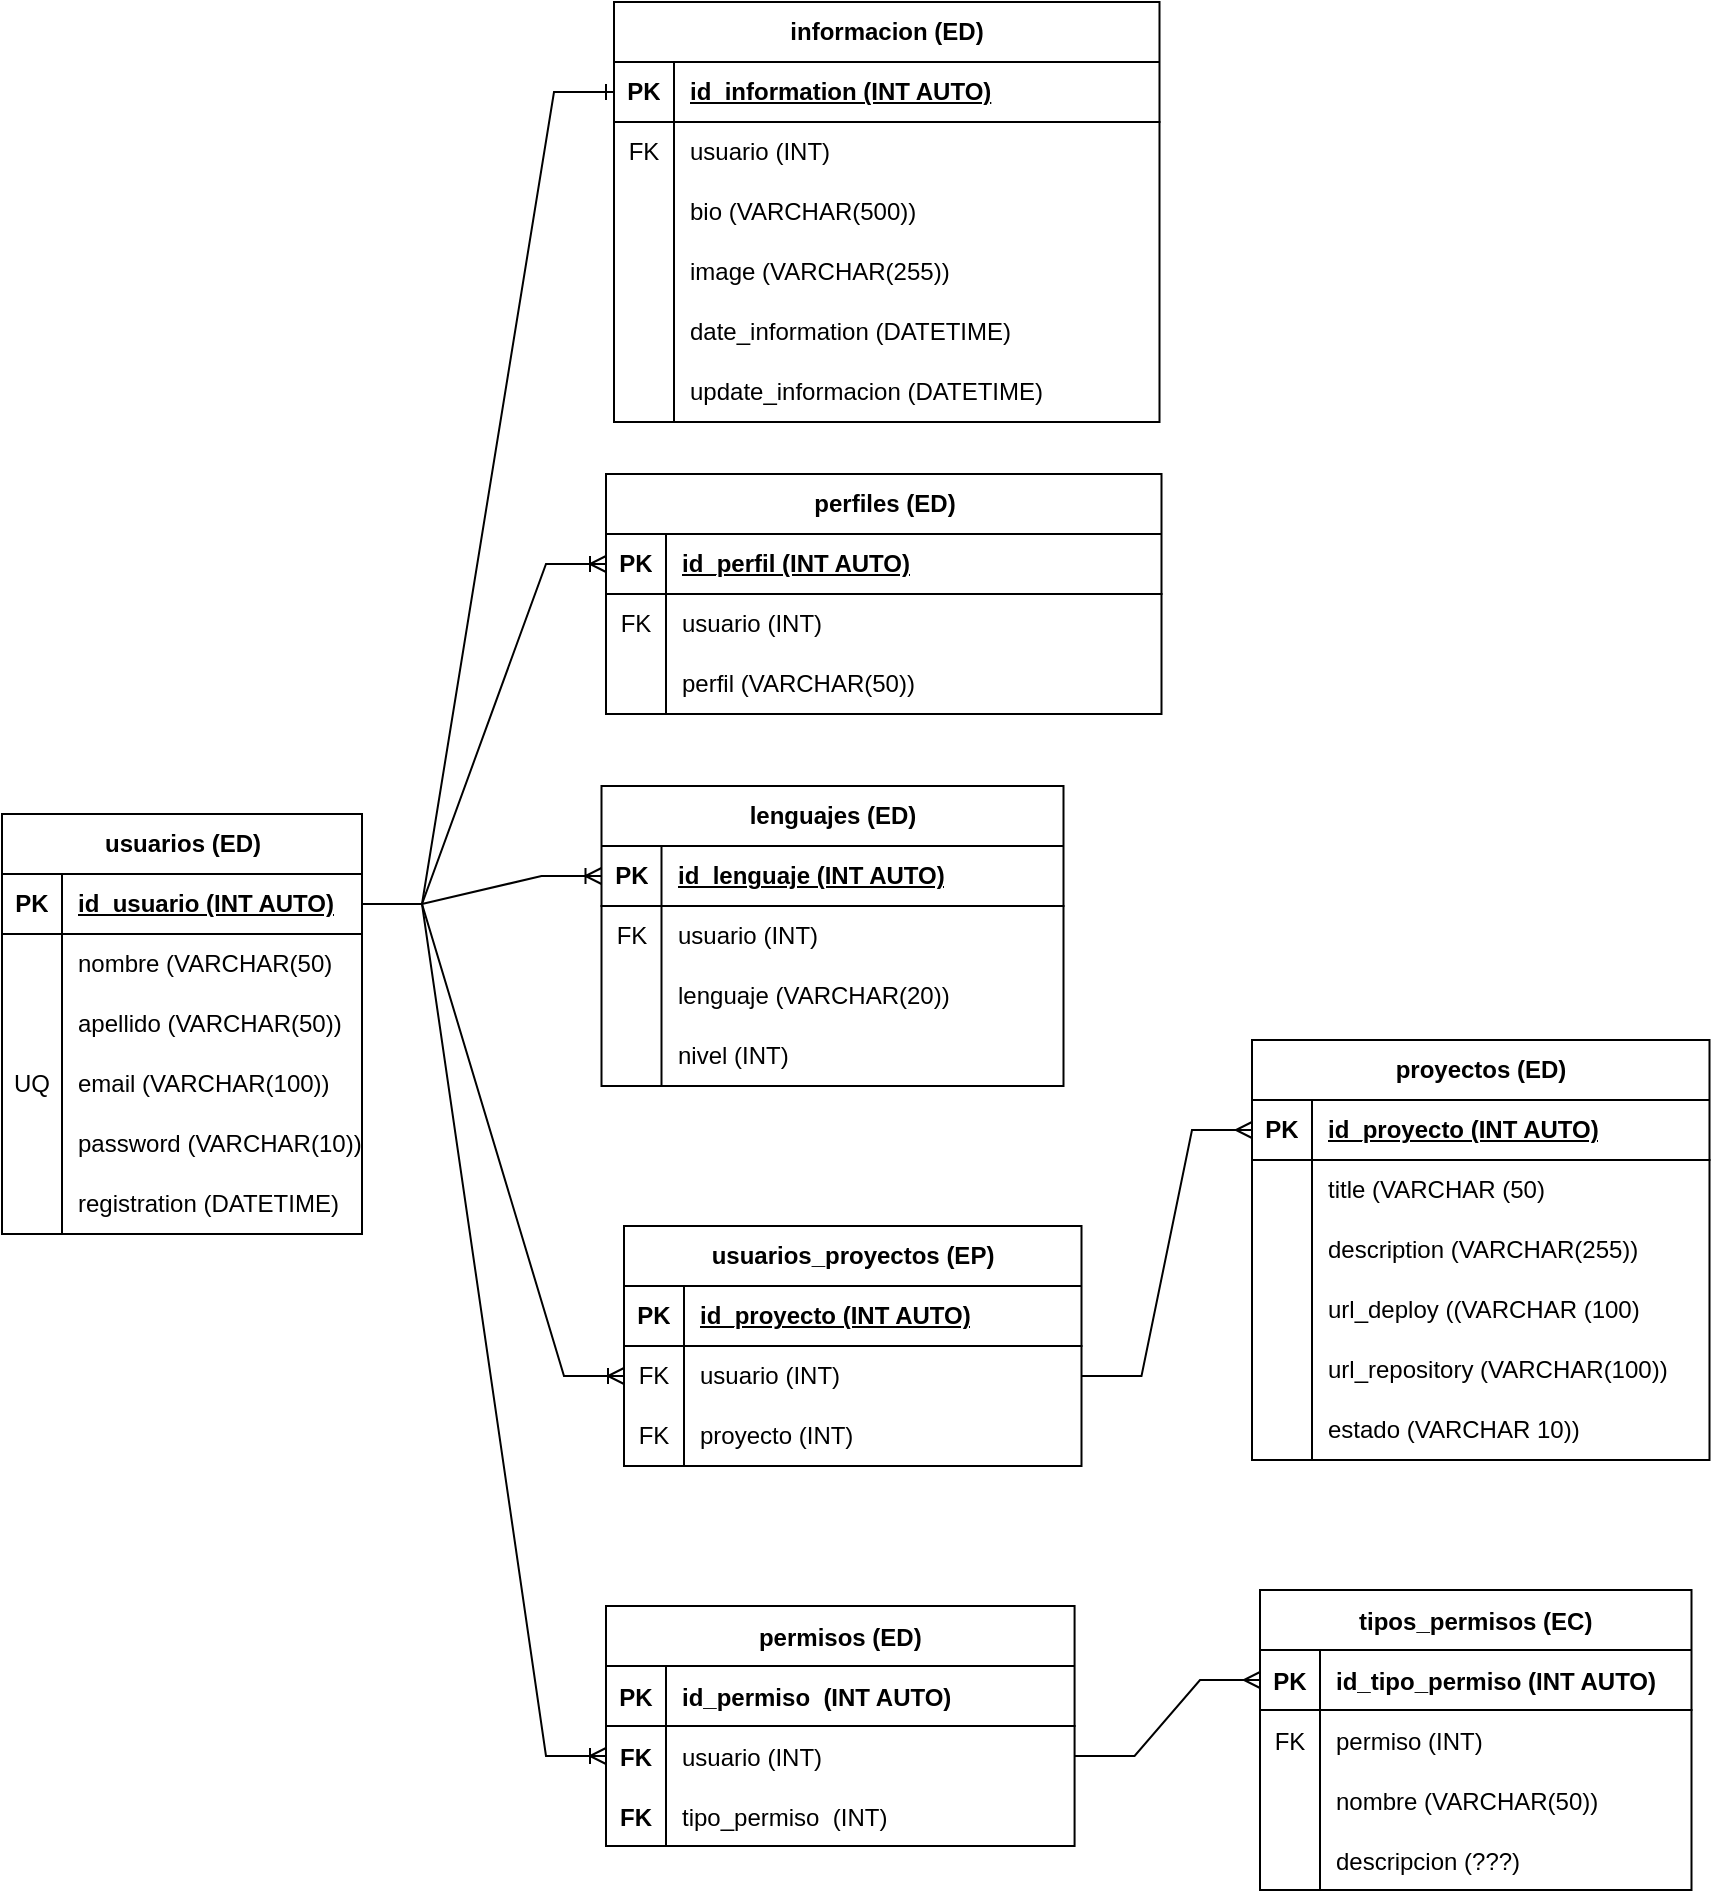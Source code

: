 <mxfile version="24.6.5" type="device">
  <diagram id="R2lEEEUBdFMjLlhIrx00" name="Page-1">
    <mxGraphModel dx="880" dy="434" grid="0" gridSize="10" guides="1" tooltips="1" connect="1" arrows="1" fold="1" page="1" pageScale="1" pageWidth="827" pageHeight="1169" math="0" shadow="0" extFonts="Permanent Marker^https://fonts.googleapis.com/css?family=Permanent+Marker">
      <root>
        <mxCell id="0" />
        <mxCell id="1" parent="0" />
        <mxCell id="ZrSYAWRd7vE4N7eNHJEs-16" value="usuarios (ED)" style="shape=table;startSize=30;container=1;collapsible=1;childLayout=tableLayout;fixedRows=1;rowLines=0;fontStyle=1;align=center;resizeLast=1;html=1;" parent="1" vertex="1">
          <mxGeometry x="58" y="432" width="180" height="210" as="geometry" />
        </mxCell>
        <mxCell id="ZrSYAWRd7vE4N7eNHJEs-17" value="" style="shape=tableRow;horizontal=0;startSize=0;swimlaneHead=0;swimlaneBody=0;fillColor=none;collapsible=0;dropTarget=0;points=[[0,0.5],[1,0.5]];portConstraint=eastwest;top=0;left=0;right=0;bottom=1;" parent="ZrSYAWRd7vE4N7eNHJEs-16" vertex="1">
          <mxGeometry y="30" width="180" height="30" as="geometry" />
        </mxCell>
        <mxCell id="ZrSYAWRd7vE4N7eNHJEs-18" value="PK" style="shape=partialRectangle;connectable=0;fillColor=none;top=0;left=0;bottom=0;right=0;fontStyle=1;overflow=hidden;whiteSpace=wrap;html=1;" parent="ZrSYAWRd7vE4N7eNHJEs-17" vertex="1">
          <mxGeometry width="30" height="30" as="geometry">
            <mxRectangle width="30" height="30" as="alternateBounds" />
          </mxGeometry>
        </mxCell>
        <mxCell id="ZrSYAWRd7vE4N7eNHJEs-19" value="id_usuario (INT AUTO)" style="shape=partialRectangle;connectable=0;fillColor=none;top=0;left=0;bottom=0;right=0;align=left;spacingLeft=6;fontStyle=5;overflow=hidden;whiteSpace=wrap;html=1;" parent="ZrSYAWRd7vE4N7eNHJEs-17" vertex="1">
          <mxGeometry x="30" width="150" height="30" as="geometry">
            <mxRectangle width="150" height="30" as="alternateBounds" />
          </mxGeometry>
        </mxCell>
        <mxCell id="PtLP7lRCd9rL_Z5mttIx-1" value="" style="shape=tableRow;horizontal=0;startSize=0;swimlaneHead=0;swimlaneBody=0;fillColor=none;collapsible=0;dropTarget=0;points=[[0,0.5],[1,0.5]];portConstraint=eastwest;top=0;left=0;right=0;bottom=0;" parent="ZrSYAWRd7vE4N7eNHJEs-16" vertex="1">
          <mxGeometry y="60" width="180" height="30" as="geometry" />
        </mxCell>
        <mxCell id="PtLP7lRCd9rL_Z5mttIx-2" value="" style="shape=partialRectangle;connectable=0;fillColor=none;top=0;left=0;bottom=0;right=0;editable=1;overflow=hidden;whiteSpace=wrap;html=1;" parent="PtLP7lRCd9rL_Z5mttIx-1" vertex="1">
          <mxGeometry width="30" height="30" as="geometry">
            <mxRectangle width="30" height="30" as="alternateBounds" />
          </mxGeometry>
        </mxCell>
        <mxCell id="PtLP7lRCd9rL_Z5mttIx-3" value="nombre (VARCHAR(50)" style="shape=partialRectangle;connectable=0;fillColor=none;top=0;left=0;bottom=0;right=0;align=left;spacingLeft=6;overflow=hidden;whiteSpace=wrap;html=1;" parent="PtLP7lRCd9rL_Z5mttIx-1" vertex="1">
          <mxGeometry x="30" width="150" height="30" as="geometry">
            <mxRectangle width="150" height="30" as="alternateBounds" />
          </mxGeometry>
        </mxCell>
        <mxCell id="ZrSYAWRd7vE4N7eNHJEs-23" value="" style="shape=tableRow;horizontal=0;startSize=0;swimlaneHead=0;swimlaneBody=0;fillColor=none;collapsible=0;dropTarget=0;points=[[0,0.5],[1,0.5]];portConstraint=eastwest;top=0;left=0;right=0;bottom=0;" parent="ZrSYAWRd7vE4N7eNHJEs-16" vertex="1">
          <mxGeometry y="90" width="180" height="30" as="geometry" />
        </mxCell>
        <mxCell id="ZrSYAWRd7vE4N7eNHJEs-24" value="" style="shape=partialRectangle;connectable=0;fillColor=none;top=0;left=0;bottom=0;right=0;editable=1;overflow=hidden;whiteSpace=wrap;html=1;" parent="ZrSYAWRd7vE4N7eNHJEs-23" vertex="1">
          <mxGeometry width="30" height="30" as="geometry">
            <mxRectangle width="30" height="30" as="alternateBounds" />
          </mxGeometry>
        </mxCell>
        <mxCell id="ZrSYAWRd7vE4N7eNHJEs-25" value="apellido (VARCHAR(50))" style="shape=partialRectangle;connectable=0;fillColor=none;top=0;left=0;bottom=0;right=0;align=left;spacingLeft=6;overflow=hidden;whiteSpace=wrap;html=1;" parent="ZrSYAWRd7vE4N7eNHJEs-23" vertex="1">
          <mxGeometry x="30" width="150" height="30" as="geometry">
            <mxRectangle width="150" height="30" as="alternateBounds" />
          </mxGeometry>
        </mxCell>
        <mxCell id="ZrSYAWRd7vE4N7eNHJEs-26" value="" style="shape=tableRow;horizontal=0;startSize=0;swimlaneHead=0;swimlaneBody=0;fillColor=none;collapsible=0;dropTarget=0;points=[[0,0.5],[1,0.5]];portConstraint=eastwest;top=0;left=0;right=0;bottom=0;" parent="ZrSYAWRd7vE4N7eNHJEs-16" vertex="1">
          <mxGeometry y="120" width="180" height="30" as="geometry" />
        </mxCell>
        <mxCell id="ZrSYAWRd7vE4N7eNHJEs-27" value="UQ" style="shape=partialRectangle;connectable=0;fillColor=none;top=0;left=0;bottom=0;right=0;editable=1;overflow=hidden;whiteSpace=wrap;html=1;" parent="ZrSYAWRd7vE4N7eNHJEs-26" vertex="1">
          <mxGeometry width="30" height="30" as="geometry">
            <mxRectangle width="30" height="30" as="alternateBounds" />
          </mxGeometry>
        </mxCell>
        <mxCell id="ZrSYAWRd7vE4N7eNHJEs-28" value="email (VARCHAR(100))" style="shape=partialRectangle;connectable=0;fillColor=none;top=0;left=0;bottom=0;right=0;align=left;spacingLeft=6;overflow=hidden;whiteSpace=wrap;html=1;" parent="ZrSYAWRd7vE4N7eNHJEs-26" vertex="1">
          <mxGeometry x="30" width="150" height="30" as="geometry">
            <mxRectangle width="150" height="30" as="alternateBounds" />
          </mxGeometry>
        </mxCell>
        <mxCell id="ZrSYAWRd7vE4N7eNHJEs-29" value="" style="shape=tableRow;horizontal=0;startSize=0;swimlaneHead=0;swimlaneBody=0;fillColor=none;collapsible=0;dropTarget=0;points=[[0,0.5],[1,0.5]];portConstraint=eastwest;top=0;left=0;right=0;bottom=0;" parent="ZrSYAWRd7vE4N7eNHJEs-16" vertex="1">
          <mxGeometry y="150" width="180" height="30" as="geometry" />
        </mxCell>
        <mxCell id="ZrSYAWRd7vE4N7eNHJEs-30" value="" style="shape=partialRectangle;connectable=0;fillColor=none;top=0;left=0;bottom=0;right=0;editable=1;overflow=hidden;whiteSpace=wrap;html=1;" parent="ZrSYAWRd7vE4N7eNHJEs-29" vertex="1">
          <mxGeometry width="30" height="30" as="geometry">
            <mxRectangle width="30" height="30" as="alternateBounds" />
          </mxGeometry>
        </mxCell>
        <mxCell id="ZrSYAWRd7vE4N7eNHJEs-31" value="password (VARCHAR(10))" style="shape=partialRectangle;connectable=0;fillColor=none;top=0;left=0;bottom=0;right=0;align=left;spacingLeft=6;overflow=hidden;whiteSpace=wrap;html=1;" parent="ZrSYAWRd7vE4N7eNHJEs-29" vertex="1">
          <mxGeometry x="30" width="150" height="30" as="geometry">
            <mxRectangle width="150" height="30" as="alternateBounds" />
          </mxGeometry>
        </mxCell>
        <mxCell id="QJEb87y6y7O_bZcxpTZm-8" value="" style="shape=tableRow;horizontal=0;startSize=0;swimlaneHead=0;swimlaneBody=0;fillColor=none;collapsible=0;dropTarget=0;points=[[0,0.5],[1,0.5]];portConstraint=eastwest;top=0;left=0;right=0;bottom=0;" parent="ZrSYAWRd7vE4N7eNHJEs-16" vertex="1">
          <mxGeometry y="180" width="180" height="30" as="geometry" />
        </mxCell>
        <mxCell id="QJEb87y6y7O_bZcxpTZm-9" value="" style="shape=partialRectangle;connectable=0;fillColor=none;top=0;left=0;bottom=0;right=0;editable=1;overflow=hidden;whiteSpace=wrap;html=1;" parent="QJEb87y6y7O_bZcxpTZm-8" vertex="1">
          <mxGeometry width="30" height="30" as="geometry">
            <mxRectangle width="30" height="30" as="alternateBounds" />
          </mxGeometry>
        </mxCell>
        <mxCell id="QJEb87y6y7O_bZcxpTZm-10" value="registration (DATETIME)" style="shape=partialRectangle;connectable=0;fillColor=none;top=0;left=0;bottom=0;right=0;align=left;spacingLeft=6;overflow=hidden;whiteSpace=wrap;html=1;" parent="QJEb87y6y7O_bZcxpTZm-8" vertex="1">
          <mxGeometry x="30" width="150" height="30" as="geometry">
            <mxRectangle width="150" height="30" as="alternateBounds" />
          </mxGeometry>
        </mxCell>
        <mxCell id="ZrSYAWRd7vE4N7eNHJEs-32" value="lenguajes (ED)" style="shape=table;startSize=30;container=1;collapsible=1;childLayout=tableLayout;fixedRows=1;rowLines=0;fontStyle=1;align=center;resizeLast=1;html=1;" parent="1" vertex="1">
          <mxGeometry x="357.75" y="418" width="231" height="150" as="geometry" />
        </mxCell>
        <mxCell id="ZrSYAWRd7vE4N7eNHJEs-33" value="" style="shape=tableRow;horizontal=0;startSize=0;swimlaneHead=0;swimlaneBody=0;fillColor=none;collapsible=0;dropTarget=0;points=[[0,0.5],[1,0.5]];portConstraint=eastwest;top=0;left=0;right=0;bottom=1;" parent="ZrSYAWRd7vE4N7eNHJEs-32" vertex="1">
          <mxGeometry y="30" width="231" height="30" as="geometry" />
        </mxCell>
        <mxCell id="ZrSYAWRd7vE4N7eNHJEs-34" value="PK" style="shape=partialRectangle;connectable=0;fillColor=none;top=0;left=0;bottom=0;right=0;fontStyle=1;overflow=hidden;whiteSpace=wrap;html=1;" parent="ZrSYAWRd7vE4N7eNHJEs-33" vertex="1">
          <mxGeometry width="30" height="30" as="geometry">
            <mxRectangle width="30" height="30" as="alternateBounds" />
          </mxGeometry>
        </mxCell>
        <mxCell id="ZrSYAWRd7vE4N7eNHJEs-35" value="id_lenguaje (INT AUTO)" style="shape=partialRectangle;connectable=0;fillColor=none;top=0;left=0;bottom=0;right=0;align=left;spacingLeft=6;fontStyle=5;overflow=hidden;whiteSpace=wrap;html=1;" parent="ZrSYAWRd7vE4N7eNHJEs-33" vertex="1">
          <mxGeometry x="30" width="201" height="30" as="geometry">
            <mxRectangle width="201" height="30" as="alternateBounds" />
          </mxGeometry>
        </mxCell>
        <mxCell id="ZrSYAWRd7vE4N7eNHJEs-36" value="" style="shape=tableRow;horizontal=0;startSize=0;swimlaneHead=0;swimlaneBody=0;fillColor=none;collapsible=0;dropTarget=0;points=[[0,0.5],[1,0.5]];portConstraint=eastwest;top=0;left=0;right=0;bottom=0;" parent="ZrSYAWRd7vE4N7eNHJEs-32" vertex="1">
          <mxGeometry y="60" width="231" height="30" as="geometry" />
        </mxCell>
        <mxCell id="ZrSYAWRd7vE4N7eNHJEs-37" value="FK" style="shape=partialRectangle;connectable=0;fillColor=none;top=0;left=0;bottom=0;right=0;editable=1;overflow=hidden;whiteSpace=wrap;html=1;" parent="ZrSYAWRd7vE4N7eNHJEs-36" vertex="1">
          <mxGeometry width="30" height="30" as="geometry">
            <mxRectangle width="30" height="30" as="alternateBounds" />
          </mxGeometry>
        </mxCell>
        <mxCell id="ZrSYAWRd7vE4N7eNHJEs-38" value="usuario (INT)" style="shape=partialRectangle;connectable=0;fillColor=none;top=0;left=0;bottom=0;right=0;align=left;spacingLeft=6;overflow=hidden;whiteSpace=wrap;html=1;" parent="ZrSYAWRd7vE4N7eNHJEs-36" vertex="1">
          <mxGeometry x="30" width="201" height="30" as="geometry">
            <mxRectangle width="201" height="30" as="alternateBounds" />
          </mxGeometry>
        </mxCell>
        <mxCell id="ZrSYAWRd7vE4N7eNHJEs-39" value="" style="shape=tableRow;horizontal=0;startSize=0;swimlaneHead=0;swimlaneBody=0;fillColor=none;collapsible=0;dropTarget=0;points=[[0,0.5],[1,0.5]];portConstraint=eastwest;top=0;left=0;right=0;bottom=0;" parent="ZrSYAWRd7vE4N7eNHJEs-32" vertex="1">
          <mxGeometry y="90" width="231" height="30" as="geometry" />
        </mxCell>
        <mxCell id="ZrSYAWRd7vE4N7eNHJEs-40" value="" style="shape=partialRectangle;connectable=0;fillColor=none;top=0;left=0;bottom=0;right=0;editable=1;overflow=hidden;whiteSpace=wrap;html=1;" parent="ZrSYAWRd7vE4N7eNHJEs-39" vertex="1">
          <mxGeometry width="30" height="30" as="geometry">
            <mxRectangle width="30" height="30" as="alternateBounds" />
          </mxGeometry>
        </mxCell>
        <mxCell id="ZrSYAWRd7vE4N7eNHJEs-41" value="lenguaje (VARCHAR(20))" style="shape=partialRectangle;connectable=0;fillColor=none;top=0;left=0;bottom=0;right=0;align=left;spacingLeft=6;overflow=hidden;whiteSpace=wrap;html=1;" parent="ZrSYAWRd7vE4N7eNHJEs-39" vertex="1">
          <mxGeometry x="30" width="201" height="30" as="geometry">
            <mxRectangle width="201" height="30" as="alternateBounds" />
          </mxGeometry>
        </mxCell>
        <mxCell id="lZB8Zv5iXeXxZisg8XB4-23" value="" style="shape=tableRow;horizontal=0;startSize=0;swimlaneHead=0;swimlaneBody=0;fillColor=none;collapsible=0;dropTarget=0;points=[[0,0.5],[1,0.5]];portConstraint=eastwest;top=0;left=0;right=0;bottom=0;" parent="ZrSYAWRd7vE4N7eNHJEs-32" vertex="1">
          <mxGeometry y="120" width="231" height="30" as="geometry" />
        </mxCell>
        <mxCell id="lZB8Zv5iXeXxZisg8XB4-24" value="" style="shape=partialRectangle;connectable=0;fillColor=none;top=0;left=0;bottom=0;right=0;editable=1;overflow=hidden;whiteSpace=wrap;html=1;" parent="lZB8Zv5iXeXxZisg8XB4-23" vertex="1">
          <mxGeometry width="30" height="30" as="geometry">
            <mxRectangle width="30" height="30" as="alternateBounds" />
          </mxGeometry>
        </mxCell>
        <mxCell id="lZB8Zv5iXeXxZisg8XB4-25" value="nivel (INT)" style="shape=partialRectangle;connectable=0;fillColor=none;top=0;left=0;bottom=0;right=0;align=left;spacingLeft=6;overflow=hidden;whiteSpace=wrap;html=1;" parent="lZB8Zv5iXeXxZisg8XB4-23" vertex="1">
          <mxGeometry x="30" width="201" height="30" as="geometry">
            <mxRectangle width="201" height="30" as="alternateBounds" />
          </mxGeometry>
        </mxCell>
        <mxCell id="ZrSYAWRd7vE4N7eNHJEs-61" value="informacion (ED)" style="shape=table;startSize=30;container=1;collapsible=1;childLayout=tableLayout;fixedRows=1;rowLines=0;fontStyle=1;align=center;resizeLast=1;html=1;" parent="1" vertex="1">
          <mxGeometry x="364" y="26" width="272.75" height="210" as="geometry" />
        </mxCell>
        <mxCell id="ZrSYAWRd7vE4N7eNHJEs-62" value="" style="shape=tableRow;horizontal=0;startSize=0;swimlaneHead=0;swimlaneBody=0;fillColor=none;collapsible=0;dropTarget=0;points=[[0,0.5],[1,0.5]];portConstraint=eastwest;top=0;left=0;right=0;bottom=1;" parent="ZrSYAWRd7vE4N7eNHJEs-61" vertex="1">
          <mxGeometry y="30" width="272.75" height="30" as="geometry" />
        </mxCell>
        <mxCell id="ZrSYAWRd7vE4N7eNHJEs-63" value="PK" style="shape=partialRectangle;connectable=0;fillColor=none;top=0;left=0;bottom=0;right=0;fontStyle=1;overflow=hidden;whiteSpace=wrap;html=1;" parent="ZrSYAWRd7vE4N7eNHJEs-62" vertex="1">
          <mxGeometry width="30" height="30" as="geometry">
            <mxRectangle width="30" height="30" as="alternateBounds" />
          </mxGeometry>
        </mxCell>
        <mxCell id="ZrSYAWRd7vE4N7eNHJEs-64" value="id_information (INT AUTO)" style="shape=partialRectangle;connectable=0;fillColor=none;top=0;left=0;bottom=0;right=0;align=left;spacingLeft=6;fontStyle=5;overflow=hidden;whiteSpace=wrap;html=1;" parent="ZrSYAWRd7vE4N7eNHJEs-62" vertex="1">
          <mxGeometry x="30" width="242.75" height="30" as="geometry">
            <mxRectangle width="242.75" height="30" as="alternateBounds" />
          </mxGeometry>
        </mxCell>
        <mxCell id="ZrSYAWRd7vE4N7eNHJEs-65" value="" style="shape=tableRow;horizontal=0;startSize=0;swimlaneHead=0;swimlaneBody=0;fillColor=none;collapsible=0;dropTarget=0;points=[[0,0.5],[1,0.5]];portConstraint=eastwest;top=0;left=0;right=0;bottom=0;" parent="ZrSYAWRd7vE4N7eNHJEs-61" vertex="1">
          <mxGeometry y="60" width="272.75" height="30" as="geometry" />
        </mxCell>
        <mxCell id="ZrSYAWRd7vE4N7eNHJEs-66" value="FK" style="shape=partialRectangle;connectable=0;fillColor=none;top=0;left=0;bottom=0;right=0;editable=1;overflow=hidden;whiteSpace=wrap;html=1;" parent="ZrSYAWRd7vE4N7eNHJEs-65" vertex="1">
          <mxGeometry width="30" height="30" as="geometry">
            <mxRectangle width="30" height="30" as="alternateBounds" />
          </mxGeometry>
        </mxCell>
        <mxCell id="ZrSYAWRd7vE4N7eNHJEs-67" value="&lt;div&gt;usuario (INT)&lt;/div&gt;" style="shape=partialRectangle;connectable=0;fillColor=none;top=0;left=0;bottom=0;right=0;align=left;spacingLeft=6;overflow=hidden;whiteSpace=wrap;html=1;" parent="ZrSYAWRd7vE4N7eNHJEs-65" vertex="1">
          <mxGeometry x="30" width="242.75" height="30" as="geometry">
            <mxRectangle width="242.75" height="30" as="alternateBounds" />
          </mxGeometry>
        </mxCell>
        <mxCell id="ZrSYAWRd7vE4N7eNHJEs-68" value="" style="shape=tableRow;horizontal=0;startSize=0;swimlaneHead=0;swimlaneBody=0;fillColor=none;collapsible=0;dropTarget=0;points=[[0,0.5],[1,0.5]];portConstraint=eastwest;top=0;left=0;right=0;bottom=0;" parent="ZrSYAWRd7vE4N7eNHJEs-61" vertex="1">
          <mxGeometry y="90" width="272.75" height="30" as="geometry" />
        </mxCell>
        <mxCell id="ZrSYAWRd7vE4N7eNHJEs-69" value="" style="shape=partialRectangle;connectable=0;fillColor=none;top=0;left=0;bottom=0;right=0;editable=1;overflow=hidden;whiteSpace=wrap;html=1;" parent="ZrSYAWRd7vE4N7eNHJEs-68" vertex="1">
          <mxGeometry width="30" height="30" as="geometry">
            <mxRectangle width="30" height="30" as="alternateBounds" />
          </mxGeometry>
        </mxCell>
        <mxCell id="ZrSYAWRd7vE4N7eNHJEs-70" value="bio (VARCHAR(500))" style="shape=partialRectangle;connectable=0;fillColor=none;top=0;left=0;bottom=0;right=0;align=left;spacingLeft=6;overflow=hidden;whiteSpace=wrap;html=1;" parent="ZrSYAWRd7vE4N7eNHJEs-68" vertex="1">
          <mxGeometry x="30" width="242.75" height="30" as="geometry">
            <mxRectangle width="242.75" height="30" as="alternateBounds" />
          </mxGeometry>
        </mxCell>
        <mxCell id="ZrSYAWRd7vE4N7eNHJEs-71" value="" style="shape=tableRow;horizontal=0;startSize=0;swimlaneHead=0;swimlaneBody=0;fillColor=none;collapsible=0;dropTarget=0;points=[[0,0.5],[1,0.5]];portConstraint=eastwest;top=0;left=0;right=0;bottom=0;" parent="ZrSYAWRd7vE4N7eNHJEs-61" vertex="1">
          <mxGeometry y="120" width="272.75" height="30" as="geometry" />
        </mxCell>
        <mxCell id="ZrSYAWRd7vE4N7eNHJEs-72" value="" style="shape=partialRectangle;connectable=0;fillColor=none;top=0;left=0;bottom=0;right=0;editable=1;overflow=hidden;whiteSpace=wrap;html=1;" parent="ZrSYAWRd7vE4N7eNHJEs-71" vertex="1">
          <mxGeometry width="30" height="30" as="geometry">
            <mxRectangle width="30" height="30" as="alternateBounds" />
          </mxGeometry>
        </mxCell>
        <mxCell id="ZrSYAWRd7vE4N7eNHJEs-73" value="image (VARCHAR(255))" style="shape=partialRectangle;connectable=0;fillColor=none;top=0;left=0;bottom=0;right=0;align=left;spacingLeft=6;overflow=hidden;whiteSpace=wrap;html=1;" parent="ZrSYAWRd7vE4N7eNHJEs-71" vertex="1">
          <mxGeometry x="30" width="242.75" height="30" as="geometry">
            <mxRectangle width="242.75" height="30" as="alternateBounds" />
          </mxGeometry>
        </mxCell>
        <mxCell id="AF_L-WoxBXf3DaLW-dxJ-3" value="" style="shape=tableRow;horizontal=0;startSize=0;swimlaneHead=0;swimlaneBody=0;fillColor=none;collapsible=0;dropTarget=0;points=[[0,0.5],[1,0.5]];portConstraint=eastwest;top=0;left=0;right=0;bottom=0;" parent="ZrSYAWRd7vE4N7eNHJEs-61" vertex="1">
          <mxGeometry y="150" width="272.75" height="30" as="geometry" />
        </mxCell>
        <mxCell id="AF_L-WoxBXf3DaLW-dxJ-4" value="" style="shape=partialRectangle;connectable=0;fillColor=none;top=0;left=0;bottom=0;right=0;editable=1;overflow=hidden;whiteSpace=wrap;html=1;" parent="AF_L-WoxBXf3DaLW-dxJ-3" vertex="1">
          <mxGeometry width="30" height="30" as="geometry">
            <mxRectangle width="30" height="30" as="alternateBounds" />
          </mxGeometry>
        </mxCell>
        <mxCell id="AF_L-WoxBXf3DaLW-dxJ-5" value="date_information (DATETIME)" style="shape=partialRectangle;connectable=0;fillColor=none;top=0;left=0;bottom=0;right=0;align=left;spacingLeft=6;overflow=hidden;whiteSpace=wrap;html=1;" parent="AF_L-WoxBXf3DaLW-dxJ-3" vertex="1">
          <mxGeometry x="30" width="242.75" height="30" as="geometry">
            <mxRectangle width="242.75" height="30" as="alternateBounds" />
          </mxGeometry>
        </mxCell>
        <mxCell id="AF_L-WoxBXf3DaLW-dxJ-22" value="" style="shape=tableRow;horizontal=0;startSize=0;swimlaneHead=0;swimlaneBody=0;fillColor=none;collapsible=0;dropTarget=0;points=[[0,0.5],[1,0.5]];portConstraint=eastwest;top=0;left=0;right=0;bottom=0;" parent="ZrSYAWRd7vE4N7eNHJEs-61" vertex="1">
          <mxGeometry y="180" width="272.75" height="30" as="geometry" />
        </mxCell>
        <mxCell id="AF_L-WoxBXf3DaLW-dxJ-23" value="" style="shape=partialRectangle;connectable=0;fillColor=none;top=0;left=0;bottom=0;right=0;editable=1;overflow=hidden;whiteSpace=wrap;html=1;" parent="AF_L-WoxBXf3DaLW-dxJ-22" vertex="1">
          <mxGeometry width="30" height="30" as="geometry">
            <mxRectangle width="30" height="30" as="alternateBounds" />
          </mxGeometry>
        </mxCell>
        <mxCell id="AF_L-WoxBXf3DaLW-dxJ-24" value="update_informacion (DATETIME)" style="shape=partialRectangle;connectable=0;fillColor=none;top=0;left=0;bottom=0;right=0;align=left;spacingLeft=6;overflow=hidden;whiteSpace=wrap;html=1;" parent="AF_L-WoxBXf3DaLW-dxJ-22" vertex="1">
          <mxGeometry x="30" width="242.75" height="30" as="geometry">
            <mxRectangle width="242.75" height="30" as="alternateBounds" />
          </mxGeometry>
        </mxCell>
        <mxCell id="PtLP7lRCd9rL_Z5mttIx-4" value="perfiles (ED)" style="shape=table;startSize=30;container=1;collapsible=1;childLayout=tableLayout;fixedRows=1;rowLines=0;fontStyle=1;align=center;resizeLast=1;html=1;" parent="1" vertex="1">
          <mxGeometry x="360" y="262" width="277.75" height="120" as="geometry" />
        </mxCell>
        <mxCell id="PtLP7lRCd9rL_Z5mttIx-5" value="" style="shape=tableRow;horizontal=0;startSize=0;swimlaneHead=0;swimlaneBody=0;fillColor=none;collapsible=0;dropTarget=0;points=[[0,0.5],[1,0.5]];portConstraint=eastwest;top=0;left=0;right=0;bottom=1;" parent="PtLP7lRCd9rL_Z5mttIx-4" vertex="1">
          <mxGeometry y="30" width="277.75" height="30" as="geometry" />
        </mxCell>
        <mxCell id="PtLP7lRCd9rL_Z5mttIx-6" value="PK" style="shape=partialRectangle;connectable=0;fillColor=none;top=0;left=0;bottom=0;right=0;fontStyle=1;overflow=hidden;whiteSpace=wrap;html=1;" parent="PtLP7lRCd9rL_Z5mttIx-5" vertex="1">
          <mxGeometry width="30" height="30" as="geometry">
            <mxRectangle width="30" height="30" as="alternateBounds" />
          </mxGeometry>
        </mxCell>
        <mxCell id="PtLP7lRCd9rL_Z5mttIx-7" value="id_perfil (INT AUTO)" style="shape=partialRectangle;connectable=0;fillColor=none;top=0;left=0;bottom=0;right=0;align=left;spacingLeft=6;fontStyle=5;overflow=hidden;whiteSpace=wrap;html=1;" parent="PtLP7lRCd9rL_Z5mttIx-5" vertex="1">
          <mxGeometry x="30" width="247.75" height="30" as="geometry">
            <mxRectangle width="247.75" height="30" as="alternateBounds" />
          </mxGeometry>
        </mxCell>
        <mxCell id="PtLP7lRCd9rL_Z5mttIx-8" value="" style="shape=tableRow;horizontal=0;startSize=0;swimlaneHead=0;swimlaneBody=0;fillColor=none;collapsible=0;dropTarget=0;points=[[0,0.5],[1,0.5]];portConstraint=eastwest;top=0;left=0;right=0;bottom=0;" parent="PtLP7lRCd9rL_Z5mttIx-4" vertex="1">
          <mxGeometry y="60" width="277.75" height="30" as="geometry" />
        </mxCell>
        <mxCell id="PtLP7lRCd9rL_Z5mttIx-9" value="FK" style="shape=partialRectangle;connectable=0;fillColor=none;top=0;left=0;bottom=0;right=0;editable=1;overflow=hidden;whiteSpace=wrap;html=1;" parent="PtLP7lRCd9rL_Z5mttIx-8" vertex="1">
          <mxGeometry width="30" height="30" as="geometry">
            <mxRectangle width="30" height="30" as="alternateBounds" />
          </mxGeometry>
        </mxCell>
        <mxCell id="PtLP7lRCd9rL_Z5mttIx-10" value="usuario (INT)" style="shape=partialRectangle;connectable=0;fillColor=none;top=0;left=0;bottom=0;right=0;align=left;spacingLeft=6;overflow=hidden;whiteSpace=wrap;html=1;" parent="PtLP7lRCd9rL_Z5mttIx-8" vertex="1">
          <mxGeometry x="30" width="247.75" height="30" as="geometry">
            <mxRectangle width="247.75" height="30" as="alternateBounds" />
          </mxGeometry>
        </mxCell>
        <mxCell id="PtLP7lRCd9rL_Z5mttIx-11" value="" style="shape=tableRow;horizontal=0;startSize=0;swimlaneHead=0;swimlaneBody=0;fillColor=none;collapsible=0;dropTarget=0;points=[[0,0.5],[1,0.5]];portConstraint=eastwest;top=0;left=0;right=0;bottom=0;" parent="PtLP7lRCd9rL_Z5mttIx-4" vertex="1">
          <mxGeometry y="90" width="277.75" height="30" as="geometry" />
        </mxCell>
        <mxCell id="PtLP7lRCd9rL_Z5mttIx-12" value="" style="shape=partialRectangle;connectable=0;fillColor=none;top=0;left=0;bottom=0;right=0;editable=1;overflow=hidden;whiteSpace=wrap;html=1;" parent="PtLP7lRCd9rL_Z5mttIx-11" vertex="1">
          <mxGeometry width="30" height="30" as="geometry">
            <mxRectangle width="30" height="30" as="alternateBounds" />
          </mxGeometry>
        </mxCell>
        <mxCell id="PtLP7lRCd9rL_Z5mttIx-13" value="perfil (VARCHAR(50))" style="shape=partialRectangle;connectable=0;fillColor=none;top=0;left=0;bottom=0;right=0;align=left;spacingLeft=6;overflow=hidden;whiteSpace=wrap;html=1;" parent="PtLP7lRCd9rL_Z5mttIx-11" vertex="1">
          <mxGeometry x="30" width="247.75" height="30" as="geometry">
            <mxRectangle width="247.75" height="30" as="alternateBounds" />
          </mxGeometry>
        </mxCell>
        <mxCell id="QJEb87y6y7O_bZcxpTZm-30" value="" style="edgeStyle=entityRelationEdgeStyle;fontSize=12;html=1;endArrow=ERoneToMany;rounded=0;exitX=1;exitY=0.5;exitDx=0;exitDy=0;entryX=0;entryY=0.5;entryDx=0;entryDy=0;" parent="1" source="ZrSYAWRd7vE4N7eNHJEs-17" target="ZrSYAWRd7vE4N7eNHJEs-33" edge="1">
          <mxGeometry width="100" height="100" relative="1" as="geometry">
            <mxPoint x="266" y="200" as="sourcePoint" />
            <mxPoint x="355" y="512" as="targetPoint" />
          </mxGeometry>
        </mxCell>
        <mxCell id="lZB8Zv5iXeXxZisg8XB4-1" value="proyectos (ED)" style="shape=table;startSize=30;container=1;collapsible=1;childLayout=tableLayout;fixedRows=1;rowLines=0;fontStyle=1;align=center;resizeLast=1;html=1;" parent="1" vertex="1">
          <mxGeometry x="683" y="545" width="228.75" height="210" as="geometry" />
        </mxCell>
        <mxCell id="lZB8Zv5iXeXxZisg8XB4-2" value="" style="shape=tableRow;horizontal=0;startSize=0;swimlaneHead=0;swimlaneBody=0;fillColor=none;collapsible=0;dropTarget=0;points=[[0,0.5],[1,0.5]];portConstraint=eastwest;top=0;left=0;right=0;bottom=1;" parent="lZB8Zv5iXeXxZisg8XB4-1" vertex="1">
          <mxGeometry y="30" width="228.75" height="30" as="geometry" />
        </mxCell>
        <mxCell id="lZB8Zv5iXeXxZisg8XB4-3" value="PK" style="shape=partialRectangle;connectable=0;fillColor=none;top=0;left=0;bottom=0;right=0;fontStyle=1;overflow=hidden;whiteSpace=wrap;html=1;" parent="lZB8Zv5iXeXxZisg8XB4-2" vertex="1">
          <mxGeometry width="30" height="30" as="geometry">
            <mxRectangle width="30" height="30" as="alternateBounds" />
          </mxGeometry>
        </mxCell>
        <mxCell id="lZB8Zv5iXeXxZisg8XB4-4" value="id_proyecto (INT AUTO)" style="shape=partialRectangle;connectable=0;fillColor=none;top=0;left=0;bottom=0;right=0;align=left;spacingLeft=6;fontStyle=5;overflow=hidden;whiteSpace=wrap;html=1;" parent="lZB8Zv5iXeXxZisg8XB4-2" vertex="1">
          <mxGeometry x="30" width="198.75" height="30" as="geometry">
            <mxRectangle width="198.75" height="30" as="alternateBounds" />
          </mxGeometry>
        </mxCell>
        <mxCell id="lZB8Zv5iXeXxZisg8XB4-16" value="" style="shape=tableRow;horizontal=0;startSize=0;swimlaneHead=0;swimlaneBody=0;fillColor=none;collapsible=0;dropTarget=0;points=[[0,0.5],[1,0.5]];portConstraint=eastwest;top=0;left=0;right=0;bottom=0;" parent="lZB8Zv5iXeXxZisg8XB4-1" vertex="1">
          <mxGeometry y="60" width="228.75" height="30" as="geometry" />
        </mxCell>
        <mxCell id="lZB8Zv5iXeXxZisg8XB4-17" value="" style="shape=partialRectangle;connectable=0;fillColor=none;top=0;left=0;bottom=0;right=0;editable=1;overflow=hidden;whiteSpace=wrap;html=1;" parent="lZB8Zv5iXeXxZisg8XB4-16" vertex="1">
          <mxGeometry width="30" height="30" as="geometry">
            <mxRectangle width="30" height="30" as="alternateBounds" />
          </mxGeometry>
        </mxCell>
        <mxCell id="lZB8Zv5iXeXxZisg8XB4-18" value="title (VARCHAR (50)" style="shape=partialRectangle;connectable=0;fillColor=none;top=0;left=0;bottom=0;right=0;align=left;spacingLeft=6;overflow=hidden;whiteSpace=wrap;html=1;" parent="lZB8Zv5iXeXxZisg8XB4-16" vertex="1">
          <mxGeometry x="30" width="198.75" height="30" as="geometry">
            <mxRectangle width="198.75" height="30" as="alternateBounds" />
          </mxGeometry>
        </mxCell>
        <mxCell id="_NYW4KBIJSSG4DIXkV2s-1" value="" style="shape=tableRow;horizontal=0;startSize=0;swimlaneHead=0;swimlaneBody=0;fillColor=none;collapsible=0;dropTarget=0;points=[[0,0.5],[1,0.5]];portConstraint=eastwest;top=0;left=0;right=0;bottom=0;" parent="lZB8Zv5iXeXxZisg8XB4-1" vertex="1">
          <mxGeometry y="90" width="228.75" height="30" as="geometry" />
        </mxCell>
        <mxCell id="_NYW4KBIJSSG4DIXkV2s-2" value="" style="shape=partialRectangle;connectable=0;fillColor=none;top=0;left=0;bottom=0;right=0;editable=1;overflow=hidden;whiteSpace=wrap;html=1;" parent="_NYW4KBIJSSG4DIXkV2s-1" vertex="1">
          <mxGeometry width="30" height="30" as="geometry">
            <mxRectangle width="30" height="30" as="alternateBounds" />
          </mxGeometry>
        </mxCell>
        <mxCell id="_NYW4KBIJSSG4DIXkV2s-3" value="description (VARCHAR(255))" style="shape=partialRectangle;connectable=0;fillColor=none;top=0;left=0;bottom=0;right=0;align=left;spacingLeft=6;overflow=hidden;whiteSpace=wrap;html=1;" parent="_NYW4KBIJSSG4DIXkV2s-1" vertex="1">
          <mxGeometry x="30" width="198.75" height="30" as="geometry">
            <mxRectangle width="198.75" height="30" as="alternateBounds" />
          </mxGeometry>
        </mxCell>
        <mxCell id="lZB8Zv5iXeXxZisg8XB4-8" value="" style="shape=tableRow;horizontal=0;startSize=0;swimlaneHead=0;swimlaneBody=0;fillColor=none;collapsible=0;dropTarget=0;points=[[0,0.5],[1,0.5]];portConstraint=eastwest;top=0;left=0;right=0;bottom=0;" parent="lZB8Zv5iXeXxZisg8XB4-1" vertex="1">
          <mxGeometry y="120" width="228.75" height="30" as="geometry" />
        </mxCell>
        <mxCell id="lZB8Zv5iXeXxZisg8XB4-9" value="" style="shape=partialRectangle;connectable=0;fillColor=none;top=0;left=0;bottom=0;right=0;editable=1;overflow=hidden;whiteSpace=wrap;html=1;" parent="lZB8Zv5iXeXxZisg8XB4-8" vertex="1">
          <mxGeometry width="30" height="30" as="geometry">
            <mxRectangle width="30" height="30" as="alternateBounds" />
          </mxGeometry>
        </mxCell>
        <mxCell id="lZB8Zv5iXeXxZisg8XB4-10" value="url_deploy ((VARCHAR (100)" style="shape=partialRectangle;connectable=0;fillColor=none;top=0;left=0;bottom=0;right=0;align=left;spacingLeft=6;overflow=hidden;whiteSpace=wrap;html=1;" parent="lZB8Zv5iXeXxZisg8XB4-8" vertex="1">
          <mxGeometry x="30" width="198.75" height="30" as="geometry">
            <mxRectangle width="198.75" height="30" as="alternateBounds" />
          </mxGeometry>
        </mxCell>
        <mxCell id="_NYW4KBIJSSG4DIXkV2s-4" value="" style="shape=tableRow;horizontal=0;startSize=0;swimlaneHead=0;swimlaneBody=0;fillColor=none;collapsible=0;dropTarget=0;points=[[0,0.5],[1,0.5]];portConstraint=eastwest;top=0;left=0;right=0;bottom=0;" parent="lZB8Zv5iXeXxZisg8XB4-1" vertex="1">
          <mxGeometry y="150" width="228.75" height="30" as="geometry" />
        </mxCell>
        <mxCell id="_NYW4KBIJSSG4DIXkV2s-5" value="" style="shape=partialRectangle;connectable=0;fillColor=none;top=0;left=0;bottom=0;right=0;editable=1;overflow=hidden;whiteSpace=wrap;html=1;" parent="_NYW4KBIJSSG4DIXkV2s-4" vertex="1">
          <mxGeometry width="30" height="30" as="geometry">
            <mxRectangle width="30" height="30" as="alternateBounds" />
          </mxGeometry>
        </mxCell>
        <mxCell id="_NYW4KBIJSSG4DIXkV2s-6" value="url_repository (VARCHAR(100))" style="shape=partialRectangle;connectable=0;fillColor=none;top=0;left=0;bottom=0;right=0;align=left;spacingLeft=6;overflow=hidden;whiteSpace=wrap;html=1;" parent="_NYW4KBIJSSG4DIXkV2s-4" vertex="1">
          <mxGeometry x="30" width="198.75" height="30" as="geometry">
            <mxRectangle width="198.75" height="30" as="alternateBounds" />
          </mxGeometry>
        </mxCell>
        <mxCell id="_NYW4KBIJSSG4DIXkV2s-7" value="" style="shape=tableRow;horizontal=0;startSize=0;swimlaneHead=0;swimlaneBody=0;fillColor=none;collapsible=0;dropTarget=0;points=[[0,0.5],[1,0.5]];portConstraint=eastwest;top=0;left=0;right=0;bottom=0;" parent="lZB8Zv5iXeXxZisg8XB4-1" vertex="1">
          <mxGeometry y="180" width="228.75" height="30" as="geometry" />
        </mxCell>
        <mxCell id="_NYW4KBIJSSG4DIXkV2s-8" value="" style="shape=partialRectangle;connectable=0;fillColor=none;top=0;left=0;bottom=0;right=0;editable=1;overflow=hidden;whiteSpace=wrap;html=1;" parent="_NYW4KBIJSSG4DIXkV2s-7" vertex="1">
          <mxGeometry width="30" height="30" as="geometry">
            <mxRectangle width="30" height="30" as="alternateBounds" />
          </mxGeometry>
        </mxCell>
        <mxCell id="_NYW4KBIJSSG4DIXkV2s-9" value="estado (VARCHAR 10))" style="shape=partialRectangle;connectable=0;fillColor=none;top=0;left=0;bottom=0;right=0;align=left;spacingLeft=6;overflow=hidden;whiteSpace=wrap;html=1;" parent="_NYW4KBIJSSG4DIXkV2s-7" vertex="1">
          <mxGeometry x="30" width="198.75" height="30" as="geometry">
            <mxRectangle width="198.75" height="30" as="alternateBounds" />
          </mxGeometry>
        </mxCell>
        <mxCell id="lZB8Zv5iXeXxZisg8XB4-26" value="" style="edgeStyle=entityRelationEdgeStyle;fontSize=12;html=1;endArrow=ERoneToMany;rounded=0;entryX=0;entryY=0.5;entryDx=0;entryDy=0;exitX=1;exitY=0.5;exitDx=0;exitDy=0;" parent="1" source="ZrSYAWRd7vE4N7eNHJEs-17" target="PtLP7lRCd9rL_Z5mttIx-5" edge="1">
          <mxGeometry width="100" height="100" relative="1" as="geometry">
            <mxPoint x="263" y="260" as="sourcePoint" />
            <mxPoint x="360" y="428" as="targetPoint" />
          </mxGeometry>
        </mxCell>
        <mxCell id="lZB8Zv5iXeXxZisg8XB4-27" value="" style="edgeStyle=entityRelationEdgeStyle;fontSize=12;html=1;endArrow=ERone;rounded=0;entryX=0;entryY=0.5;entryDx=0;entryDy=0;exitX=1;exitY=0.5;exitDx=0;exitDy=0;endFill=0;" parent="1" source="ZrSYAWRd7vE4N7eNHJEs-17" target="ZrSYAWRd7vE4N7eNHJEs-62" edge="1">
          <mxGeometry width="100" height="100" relative="1" as="geometry">
            <mxPoint x="258" y="441" as="sourcePoint" />
            <mxPoint x="356" y="338" as="targetPoint" />
            <Array as="points">
              <mxPoint x="288" y="353" />
              <mxPoint x="288" y="345" />
            </Array>
          </mxGeometry>
        </mxCell>
        <mxCell id="qBMfpKEcVh9a75oKSM9D-28" value="tipos_permisos (EC)" style="shape=table;startSize=30;container=1;collapsible=1;childLayout=tableLayout;fixedRows=1;rowLines=0;fontStyle=1;align=center;resizeLast=1;" parent="1" vertex="1">
          <mxGeometry x="687" y="820" width="215.75" height="150" as="geometry" />
        </mxCell>
        <mxCell id="qBMfpKEcVh9a75oKSM9D-29" value="" style="shape=tableRow;horizontal=0;startSize=0;swimlaneHead=0;swimlaneBody=0;fillColor=none;collapsible=0;dropTarget=0;points=[[0,0.5],[1,0.5]];portConstraint=eastwest;top=0;left=0;right=0;bottom=1;" parent="qBMfpKEcVh9a75oKSM9D-28" vertex="1">
          <mxGeometry y="30" width="215.75" height="30" as="geometry" />
        </mxCell>
        <mxCell id="qBMfpKEcVh9a75oKSM9D-30" value="PK" style="shape=partialRectangle;connectable=0;fillColor=none;top=0;left=0;bottom=0;right=0;fontStyle=1;overflow=hidden;" parent="qBMfpKEcVh9a75oKSM9D-29" vertex="1">
          <mxGeometry width="30" height="30" as="geometry">
            <mxRectangle width="30" height="30" as="alternateBounds" />
          </mxGeometry>
        </mxCell>
        <mxCell id="qBMfpKEcVh9a75oKSM9D-31" value="id_tipo_permiso (INT AUTO)" style="shape=partialRectangle;connectable=0;fillColor=none;top=0;left=0;bottom=0;right=0;align=left;spacingLeft=6;fontStyle=1;overflow=hidden;" parent="qBMfpKEcVh9a75oKSM9D-29" vertex="1">
          <mxGeometry x="30" width="185.75" height="30" as="geometry">
            <mxRectangle width="185.75" height="30" as="alternateBounds" />
          </mxGeometry>
        </mxCell>
        <mxCell id="_NYW4KBIJSSG4DIXkV2s-13" value="" style="shape=tableRow;horizontal=0;startSize=0;swimlaneHead=0;swimlaneBody=0;fillColor=none;collapsible=0;dropTarget=0;points=[[0,0.5],[1,0.5]];portConstraint=eastwest;top=0;left=0;right=0;bottom=0;" parent="qBMfpKEcVh9a75oKSM9D-28" vertex="1">
          <mxGeometry y="60" width="215.75" height="30" as="geometry" />
        </mxCell>
        <mxCell id="_NYW4KBIJSSG4DIXkV2s-14" value="FK" style="shape=partialRectangle;connectable=0;fillColor=none;top=0;left=0;bottom=0;right=0;editable=1;overflow=hidden;" parent="_NYW4KBIJSSG4DIXkV2s-13" vertex="1">
          <mxGeometry width="30" height="30" as="geometry">
            <mxRectangle width="30" height="30" as="alternateBounds" />
          </mxGeometry>
        </mxCell>
        <mxCell id="_NYW4KBIJSSG4DIXkV2s-15" value="permiso (INT)" style="shape=partialRectangle;connectable=0;fillColor=none;top=0;left=0;bottom=0;right=0;align=left;spacingLeft=6;overflow=hidden;" parent="_NYW4KBIJSSG4DIXkV2s-13" vertex="1">
          <mxGeometry x="30" width="185.75" height="30" as="geometry">
            <mxRectangle width="185.75" height="30" as="alternateBounds" />
          </mxGeometry>
        </mxCell>
        <mxCell id="qBMfpKEcVh9a75oKSM9D-32" value="" style="shape=tableRow;horizontal=0;startSize=0;swimlaneHead=0;swimlaneBody=0;fillColor=none;collapsible=0;dropTarget=0;points=[[0,0.5],[1,0.5]];portConstraint=eastwest;top=0;left=0;right=0;bottom=0;" parent="qBMfpKEcVh9a75oKSM9D-28" vertex="1">
          <mxGeometry y="90" width="215.75" height="30" as="geometry" />
        </mxCell>
        <mxCell id="qBMfpKEcVh9a75oKSM9D-33" value="" style="shape=partialRectangle;connectable=0;fillColor=none;top=0;left=0;bottom=0;right=0;editable=1;overflow=hidden;" parent="qBMfpKEcVh9a75oKSM9D-32" vertex="1">
          <mxGeometry width="30" height="30" as="geometry">
            <mxRectangle width="30" height="30" as="alternateBounds" />
          </mxGeometry>
        </mxCell>
        <mxCell id="qBMfpKEcVh9a75oKSM9D-34" value="nombre (VARCHAR(50))" style="shape=partialRectangle;connectable=0;fillColor=none;top=0;left=0;bottom=0;right=0;align=left;spacingLeft=6;overflow=hidden;" parent="qBMfpKEcVh9a75oKSM9D-32" vertex="1">
          <mxGeometry x="30" width="185.75" height="30" as="geometry">
            <mxRectangle width="185.75" height="30" as="alternateBounds" />
          </mxGeometry>
        </mxCell>
        <mxCell id="qBMfpKEcVh9a75oKSM9D-35" value="" style="shape=tableRow;horizontal=0;startSize=0;swimlaneHead=0;swimlaneBody=0;fillColor=none;collapsible=0;dropTarget=0;points=[[0,0.5],[1,0.5]];portConstraint=eastwest;top=0;left=0;right=0;bottom=0;" parent="qBMfpKEcVh9a75oKSM9D-28" vertex="1">
          <mxGeometry y="120" width="215.75" height="30" as="geometry" />
        </mxCell>
        <mxCell id="qBMfpKEcVh9a75oKSM9D-36" value="" style="shape=partialRectangle;connectable=0;fillColor=none;top=0;left=0;bottom=0;right=0;editable=1;overflow=hidden;" parent="qBMfpKEcVh9a75oKSM9D-35" vertex="1">
          <mxGeometry width="30" height="30" as="geometry">
            <mxRectangle width="30" height="30" as="alternateBounds" />
          </mxGeometry>
        </mxCell>
        <mxCell id="qBMfpKEcVh9a75oKSM9D-37" value="descripcion (???)" style="shape=partialRectangle;connectable=0;fillColor=none;top=0;left=0;bottom=0;right=0;align=left;spacingLeft=6;overflow=hidden;" parent="qBMfpKEcVh9a75oKSM9D-35" vertex="1">
          <mxGeometry x="30" width="185.75" height="30" as="geometry">
            <mxRectangle width="185.75" height="30" as="alternateBounds" />
          </mxGeometry>
        </mxCell>
        <mxCell id="qBMfpKEcVh9a75oKSM9D-38" value="permisos (ED)" style="shape=table;startSize=30;container=1;collapsible=1;childLayout=tableLayout;fixedRows=1;rowLines=0;fontStyle=1;align=center;resizeLast=1;" parent="1" vertex="1">
          <mxGeometry x="360" y="828" width="234.292" height="120" as="geometry" />
        </mxCell>
        <mxCell id="qBMfpKEcVh9a75oKSM9D-39" value="" style="shape=tableRow;horizontal=0;startSize=0;swimlaneHead=0;swimlaneBody=0;fillColor=none;collapsible=0;dropTarget=0;points=[[0,0.5],[1,0.5]];portConstraint=eastwest;top=0;left=0;right=0;bottom=1;" parent="qBMfpKEcVh9a75oKSM9D-38" vertex="1">
          <mxGeometry y="30" width="234.292" height="30" as="geometry" />
        </mxCell>
        <mxCell id="qBMfpKEcVh9a75oKSM9D-40" value="PK" style="shape=partialRectangle;connectable=0;fillColor=none;top=0;left=0;bottom=0;right=0;fontStyle=1;overflow=hidden;" parent="qBMfpKEcVh9a75oKSM9D-39" vertex="1">
          <mxGeometry width="30" height="30" as="geometry">
            <mxRectangle width="30" height="30" as="alternateBounds" />
          </mxGeometry>
        </mxCell>
        <mxCell id="qBMfpKEcVh9a75oKSM9D-41" value="id_permiso  (INT AUTO)" style="shape=partialRectangle;connectable=0;fillColor=none;top=0;left=0;bottom=0;right=0;align=left;spacingLeft=6;fontStyle=1;overflow=hidden;" parent="qBMfpKEcVh9a75oKSM9D-39" vertex="1">
          <mxGeometry x="30" width="204.292" height="30" as="geometry">
            <mxRectangle width="204.292" height="30" as="alternateBounds" />
          </mxGeometry>
        </mxCell>
        <mxCell id="AF_L-WoxBXf3DaLW-dxJ-37" value="" style="shape=tableRow;horizontal=0;startSize=0;swimlaneHead=0;swimlaneBody=0;fillColor=none;collapsible=0;dropTarget=0;points=[[0,0.5],[1,0.5]];portConstraint=eastwest;top=0;left=0;right=0;bottom=0;" parent="qBMfpKEcVh9a75oKSM9D-38" vertex="1">
          <mxGeometry y="60" width="234.292" height="30" as="geometry" />
        </mxCell>
        <mxCell id="AF_L-WoxBXf3DaLW-dxJ-38" value="FK" style="shape=partialRectangle;connectable=0;fillColor=none;top=0;left=0;bottom=0;right=0;editable=1;overflow=hidden;fontStyle=1" parent="AF_L-WoxBXf3DaLW-dxJ-37" vertex="1">
          <mxGeometry width="30" height="30" as="geometry">
            <mxRectangle width="30" height="30" as="alternateBounds" />
          </mxGeometry>
        </mxCell>
        <mxCell id="AF_L-WoxBXf3DaLW-dxJ-39" value="usuario (INT)" style="shape=partialRectangle;connectable=0;fillColor=none;top=0;left=0;bottom=0;right=0;align=left;spacingLeft=6;overflow=hidden;fontStyle=0" parent="AF_L-WoxBXf3DaLW-dxJ-37" vertex="1">
          <mxGeometry x="30" width="204.292" height="30" as="geometry">
            <mxRectangle width="204.292" height="30" as="alternateBounds" />
          </mxGeometry>
        </mxCell>
        <mxCell id="qBMfpKEcVh9a75oKSM9D-45" value="" style="shape=tableRow;horizontal=0;startSize=0;swimlaneHead=0;swimlaneBody=0;fillColor=none;collapsible=0;dropTarget=0;points=[[0,0.5],[1,0.5]];portConstraint=eastwest;top=0;left=0;right=0;bottom=0;" parent="qBMfpKEcVh9a75oKSM9D-38" vertex="1">
          <mxGeometry y="90" width="234.292" height="30" as="geometry" />
        </mxCell>
        <mxCell id="qBMfpKEcVh9a75oKSM9D-46" value="FK" style="shape=partialRectangle;connectable=0;fillColor=none;top=0;left=0;bottom=0;right=0;editable=1;overflow=hidden;fontStyle=1" parent="qBMfpKEcVh9a75oKSM9D-45" vertex="1">
          <mxGeometry width="30" height="30" as="geometry">
            <mxRectangle width="30" height="30" as="alternateBounds" />
          </mxGeometry>
        </mxCell>
        <mxCell id="qBMfpKEcVh9a75oKSM9D-47" value="tipo_permiso  (INT)" style="shape=partialRectangle;connectable=0;fillColor=none;top=0;left=0;bottom=0;right=0;align=left;spacingLeft=6;overflow=hidden;fontStyle=0" parent="qBMfpKEcVh9a75oKSM9D-45" vertex="1">
          <mxGeometry x="30" width="204.292" height="30" as="geometry">
            <mxRectangle width="204.292" height="30" as="alternateBounds" />
          </mxGeometry>
        </mxCell>
        <mxCell id="AF_L-WoxBXf3DaLW-dxJ-40" value="" style="edgeStyle=entityRelationEdgeStyle;fontSize=12;html=1;endArrow=ERoneToMany;rounded=0;exitX=1;exitY=0.5;exitDx=0;exitDy=0;entryX=0;entryY=0.5;entryDx=0;entryDy=0;" parent="1" source="ZrSYAWRd7vE4N7eNHJEs-17" target="AF_L-WoxBXf3DaLW-dxJ-37" edge="1">
          <mxGeometry width="100" height="100" relative="1" as="geometry">
            <mxPoint x="272" y="270" as="sourcePoint" />
            <mxPoint x="370" y="700" as="targetPoint" />
          </mxGeometry>
        </mxCell>
        <mxCell id="nLnYO_Hc6oDcRyCpRemr-1" value="usuarios_proyectos (EP)" style="shape=table;startSize=30;container=1;collapsible=1;childLayout=tableLayout;fixedRows=1;rowLines=0;fontStyle=1;align=center;resizeLast=1;html=1;" parent="1" vertex="1">
          <mxGeometry x="369" y="638" width="228.75" height="120" as="geometry" />
        </mxCell>
        <mxCell id="nLnYO_Hc6oDcRyCpRemr-2" value="" style="shape=tableRow;horizontal=0;startSize=0;swimlaneHead=0;swimlaneBody=0;fillColor=none;collapsible=0;dropTarget=0;points=[[0,0.5],[1,0.5]];portConstraint=eastwest;top=0;left=0;right=0;bottom=1;" parent="nLnYO_Hc6oDcRyCpRemr-1" vertex="1">
          <mxGeometry y="30" width="228.75" height="30" as="geometry" />
        </mxCell>
        <mxCell id="nLnYO_Hc6oDcRyCpRemr-3" value="PK" style="shape=partialRectangle;connectable=0;fillColor=none;top=0;left=0;bottom=0;right=0;fontStyle=1;overflow=hidden;whiteSpace=wrap;html=1;" parent="nLnYO_Hc6oDcRyCpRemr-2" vertex="1">
          <mxGeometry width="30" height="30" as="geometry">
            <mxRectangle width="30" height="30" as="alternateBounds" />
          </mxGeometry>
        </mxCell>
        <mxCell id="nLnYO_Hc6oDcRyCpRemr-4" value="id_proyecto (INT AUTO)" style="shape=partialRectangle;connectable=0;fillColor=none;top=0;left=0;bottom=0;right=0;align=left;spacingLeft=6;fontStyle=5;overflow=hidden;whiteSpace=wrap;html=1;" parent="nLnYO_Hc6oDcRyCpRemr-2" vertex="1">
          <mxGeometry x="30" width="198.75" height="30" as="geometry">
            <mxRectangle width="198.75" height="30" as="alternateBounds" />
          </mxGeometry>
        </mxCell>
        <mxCell id="nLnYO_Hc6oDcRyCpRemr-5" value="" style="shape=tableRow;horizontal=0;startSize=0;swimlaneHead=0;swimlaneBody=0;fillColor=none;collapsible=0;dropTarget=0;points=[[0,0.5],[1,0.5]];portConstraint=eastwest;top=0;left=0;right=0;bottom=0;" parent="nLnYO_Hc6oDcRyCpRemr-1" vertex="1">
          <mxGeometry y="60" width="228.75" height="30" as="geometry" />
        </mxCell>
        <mxCell id="nLnYO_Hc6oDcRyCpRemr-6" value="FK" style="shape=partialRectangle;connectable=0;fillColor=none;top=0;left=0;bottom=0;right=0;editable=1;overflow=hidden;whiteSpace=wrap;html=1;" parent="nLnYO_Hc6oDcRyCpRemr-5" vertex="1">
          <mxGeometry width="30" height="30" as="geometry">
            <mxRectangle width="30" height="30" as="alternateBounds" />
          </mxGeometry>
        </mxCell>
        <mxCell id="nLnYO_Hc6oDcRyCpRemr-7" value="usuario (INT)" style="shape=partialRectangle;connectable=0;fillColor=none;top=0;left=0;bottom=0;right=0;align=left;spacingLeft=6;overflow=hidden;whiteSpace=wrap;html=1;" parent="nLnYO_Hc6oDcRyCpRemr-5" vertex="1">
          <mxGeometry x="30" width="198.75" height="30" as="geometry">
            <mxRectangle width="198.75" height="30" as="alternateBounds" />
          </mxGeometry>
        </mxCell>
        <mxCell id="nLnYO_Hc6oDcRyCpRemr-8" value="" style="shape=tableRow;horizontal=0;startSize=0;swimlaneHead=0;swimlaneBody=0;fillColor=none;collapsible=0;dropTarget=0;points=[[0,0.5],[1,0.5]];portConstraint=eastwest;top=0;left=0;right=0;bottom=0;" parent="nLnYO_Hc6oDcRyCpRemr-1" vertex="1">
          <mxGeometry y="90" width="228.75" height="30" as="geometry" />
        </mxCell>
        <mxCell id="nLnYO_Hc6oDcRyCpRemr-9" value="FK" style="shape=partialRectangle;connectable=0;fillColor=none;top=0;left=0;bottom=0;right=0;editable=1;overflow=hidden;whiteSpace=wrap;html=1;" parent="nLnYO_Hc6oDcRyCpRemr-8" vertex="1">
          <mxGeometry width="30" height="30" as="geometry">
            <mxRectangle width="30" height="30" as="alternateBounds" />
          </mxGeometry>
        </mxCell>
        <mxCell id="nLnYO_Hc6oDcRyCpRemr-10" value="proyecto (INT)" style="shape=partialRectangle;connectable=0;fillColor=none;top=0;left=0;bottom=0;right=0;align=left;spacingLeft=6;overflow=hidden;whiteSpace=wrap;html=1;" parent="nLnYO_Hc6oDcRyCpRemr-8" vertex="1">
          <mxGeometry x="30" width="198.75" height="30" as="geometry">
            <mxRectangle width="198.75" height="30" as="alternateBounds" />
          </mxGeometry>
        </mxCell>
        <mxCell id="nLnYO_Hc6oDcRyCpRemr-14" value="" style="edgeStyle=entityRelationEdgeStyle;fontSize=12;html=1;endArrow=ERoneToMany;rounded=0;exitX=1;exitY=0.5;exitDx=0;exitDy=0;entryX=0;entryY=0.5;entryDx=0;entryDy=0;" parent="1" source="ZrSYAWRd7vE4N7eNHJEs-17" target="nLnYO_Hc6oDcRyCpRemr-5" edge="1">
          <mxGeometry width="100" height="100" relative="1" as="geometry">
            <mxPoint x="248" y="487" as="sourcePoint" />
            <mxPoint x="368" y="473" as="targetPoint" />
          </mxGeometry>
        </mxCell>
        <mxCell id="UuqDKyfJDl06NPelcE8_-1" value="" style="edgeStyle=entityRelationEdgeStyle;fontSize=12;html=1;endArrow=ERmany;rounded=0;exitX=1;exitY=0.5;exitDx=0;exitDy=0;entryX=0;entryY=0.5;entryDx=0;entryDy=0;" parent="1" source="nLnYO_Hc6oDcRyCpRemr-5" target="lZB8Zv5iXeXxZisg8XB4-2" edge="1">
          <mxGeometry width="100" height="100" relative="1" as="geometry">
            <mxPoint x="594" y="708" as="sourcePoint" />
            <mxPoint x="675" y="588" as="targetPoint" />
          </mxGeometry>
        </mxCell>
        <mxCell id="UuqDKyfJDl06NPelcE8_-2" value="" style="edgeStyle=entityRelationEdgeStyle;fontSize=12;html=1;endArrow=ERmany;rounded=0;exitX=1;exitY=0.5;exitDx=0;exitDy=0;entryX=0;entryY=0.5;entryDx=0;entryDy=0;" parent="1" source="AF_L-WoxBXf3DaLW-dxJ-37" target="qBMfpKEcVh9a75oKSM9D-29" edge="1">
          <mxGeometry width="100" height="100" relative="1" as="geometry">
            <mxPoint x="588.75" y="900" as="sourcePoint" />
            <mxPoint x="673.75" y="777" as="targetPoint" />
          </mxGeometry>
        </mxCell>
      </root>
    </mxGraphModel>
  </diagram>
</mxfile>
